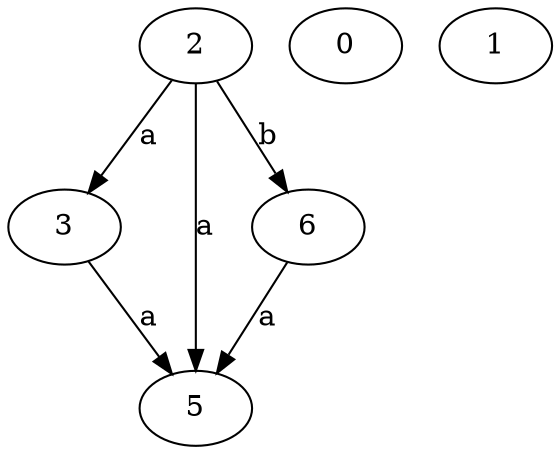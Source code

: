 strict digraph  {
2;
3;
0;
1;
5;
6;
2 -> 3  [label=a];
2 -> 5  [label=a];
2 -> 6  [label=b];
3 -> 5  [label=a];
6 -> 5  [label=a];
}
